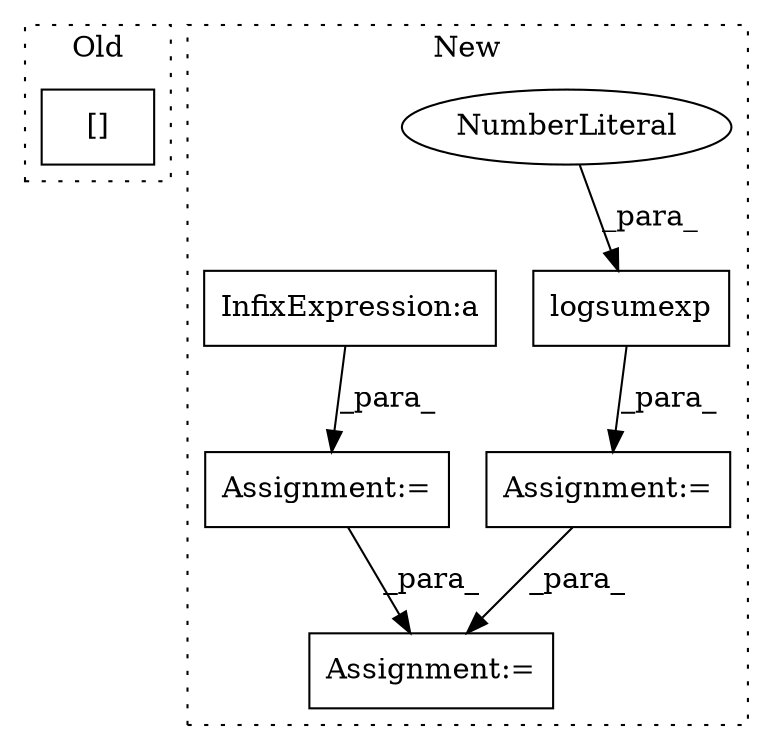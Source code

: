 digraph G {
subgraph cluster0 {
1 [label="[]" a="2" s="3226,3266" l="7,2" shape="box"];
label = "Old";
style="dotted";
}
subgraph cluster1 {
2 [label="logsumexp" a="32" s="3072,3083" l="10,1" shape="box"];
3 [label="NumberLiteral" a="34" s="3082" l="1" shape="ellipse"];
4 [label="Assignment:=" a="7" s="3569" l="1" shape="box"];
5 [label="InfixExpression:a" a="27" s="3472" l="3" shape="box"];
6 [label="Assignment:=" a="7" s="3223" l="1" shape="box"];
7 [label="Assignment:=" a="7" s="3455" l="1" shape="box"];
label = "New";
style="dotted";
}
2 -> 6 [label="_para_"];
3 -> 2 [label="_para_"];
5 -> 7 [label="_para_"];
6 -> 4 [label="_para_"];
7 -> 4 [label="_para_"];
}